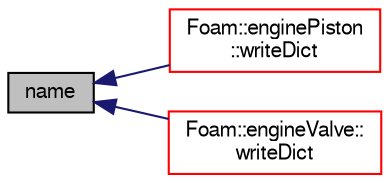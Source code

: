 digraph "name"
{
  bgcolor="transparent";
  edge [fontname="FreeSans",fontsize="10",labelfontname="FreeSans",labelfontsize="10"];
  node [fontname="FreeSans",fontsize="10",shape=record];
  rankdir="LR";
  Node5 [label="name",height=0.2,width=0.4,color="black", fillcolor="grey75", style="filled", fontcolor="black"];
  Node5 -> Node6 [dir="back",color="midnightblue",fontsize="10",style="solid",fontname="FreeSans"];
  Node6 [label="Foam::enginePiston\l::writeDict",height=0.2,width=0.4,color="red",URL="$a21818.html#a99e013320e2bb0118f0c2857a9193f62",tooltip="Write dictionary. "];
  Node5 -> Node8 [dir="back",color="midnightblue",fontsize="10",style="solid",fontname="FreeSans"];
  Node8 [label="Foam::engineValve::\lwriteDict",height=0.2,width=0.4,color="red",URL="$a21826.html#a99e013320e2bb0118f0c2857a9193f62",tooltip="Write dictionary. "];
}

